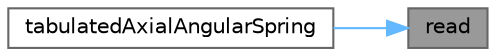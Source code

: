 digraph "read"
{
 // LATEX_PDF_SIZE
  bgcolor="transparent";
  edge [fontname=Helvetica,fontsize=10,labelfontname=Helvetica,labelfontsize=10];
  node [fontname=Helvetica,fontsize=10,shape=box,height=0.2,width=0.4];
  rankdir="RL";
  Node1 [id="Node000001",label="read",height=0.2,width=0.4,color="gray40", fillcolor="grey60", style="filled", fontcolor="black",tooltip=" "];
  Node1 -> Node2 [id="edge1_Node000001_Node000002",dir="back",color="steelblue1",style="solid",tooltip=" "];
  Node2 [id="Node000002",label="tabulatedAxialAngularSpring",height=0.2,width=0.4,color="grey40", fillcolor="white", style="filled",URL="$classFoam_1_1sixDoFRigidBodyMotionRestraints_1_1tabulatedAxialAngularSpring.html#a5a44e380a92069afef52f069b930745f",tooltip=" "];
}
